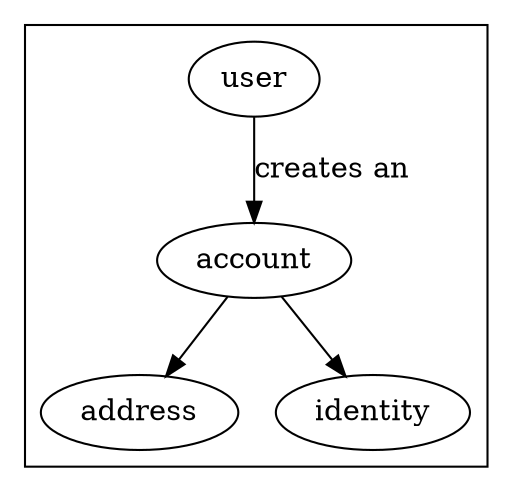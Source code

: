 digraph {
    subgraph cluster_0 {
        user->account[label="creates an"]
        account->{address identity}
    }
}

